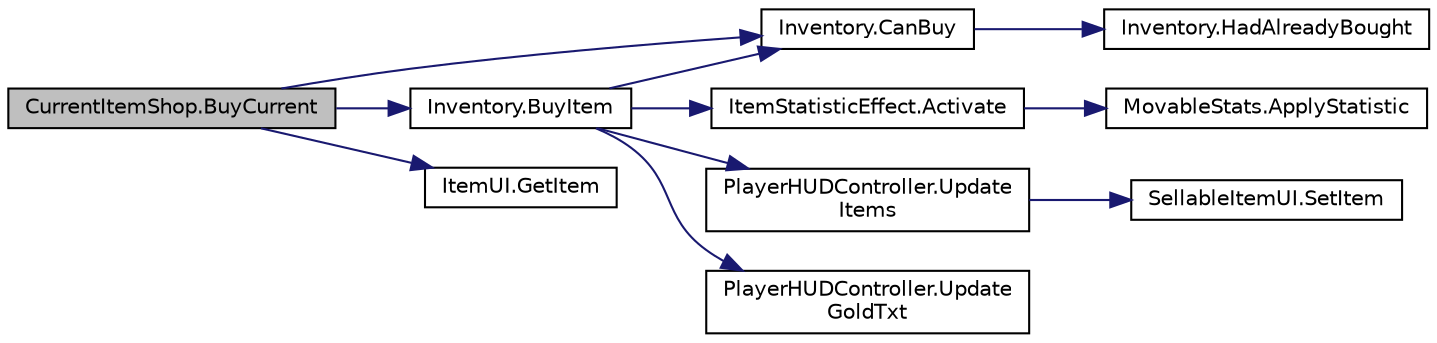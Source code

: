 digraph "CurrentItemShop.BuyCurrent"
{
 // INTERACTIVE_SVG=YES
 // LATEX_PDF_SIZE
  edge [fontname="Helvetica",fontsize="10",labelfontname="Helvetica",labelfontsize="10"];
  node [fontname="Helvetica",fontsize="10",shape=record];
  rankdir="LR";
  Node1 [label="CurrentItemShop.BuyCurrent",height=0.2,width=0.4,color="black", fillcolor="grey75", style="filled", fontcolor="black",tooltip=" "];
  Node1 -> Node2 [color="midnightblue",fontsize="10",style="solid",fontname="Helvetica"];
  Node2 [label="Inventory.BuyItem",height=0.2,width=0.4,color="black", fillcolor="white", style="filled",URL="$class_inventory.html#a22aa6615c02eff40c88a48c96905e962",tooltip=" "];
  Node2 -> Node3 [color="midnightblue",fontsize="10",style="solid",fontname="Helvetica"];
  Node3 [label="ItemStatisticEffect.Activate",height=0.2,width=0.4,color="black", fillcolor="white", style="filled",URL="$class_item_statistic_effect.html#abbdbb3e54a3aeeb784c5aadaec695753",tooltip=" "];
  Node3 -> Node4 [color="midnightblue",fontsize="10",style="solid",fontname="Helvetica"];
  Node4 [label="MovableStats.ApplyStatistic",height=0.2,width=0.4,color="black", fillcolor="white", style="filled",URL="$class_movable_stats.html#acf1dcd4dda6a7737fd53e33c84d2f6e7",tooltip=" "];
  Node2 -> Node5 [color="midnightblue",fontsize="10",style="solid",fontname="Helvetica"];
  Node5 [label="Inventory.CanBuy",height=0.2,width=0.4,color="black", fillcolor="white", style="filled",URL="$class_inventory.html#a4eba5ec568d6e06c754b71057888fcdd",tooltip=" "];
  Node5 -> Node6 [color="midnightblue",fontsize="10",style="solid",fontname="Helvetica"];
  Node6 [label="Inventory.HadAlreadyBought",height=0.2,width=0.4,color="black", fillcolor="white", style="filled",URL="$class_inventory.html#a78bab4c24d6da82bdef1a27f5c33934e",tooltip=" "];
  Node2 -> Node7 [color="midnightblue",fontsize="10",style="solid",fontname="Helvetica"];
  Node7 [label="PlayerHUDController.Update\lGoldTxt",height=0.2,width=0.4,color="black", fillcolor="white", style="filled",URL="$class_player_h_u_d_controller.html#aeef77dcdfaf1c9b719e4350c17c88fa5",tooltip=" "];
  Node2 -> Node8 [color="midnightblue",fontsize="10",style="solid",fontname="Helvetica"];
  Node8 [label="PlayerHUDController.Update\lItems",height=0.2,width=0.4,color="black", fillcolor="white", style="filled",URL="$class_player_h_u_d_controller.html#ac39302aee1420d6afbc3a73805929143",tooltip=" "];
  Node8 -> Node9 [color="midnightblue",fontsize="10",style="solid",fontname="Helvetica"];
  Node9 [label="SellableItemUI.SetItem",height=0.2,width=0.4,color="black", fillcolor="white", style="filled",URL="$class_sellable_item_u_i.html#a6af430a8024bce99b71d8e5867e1c496",tooltip=" "];
  Node1 -> Node5 [color="midnightblue",fontsize="10",style="solid",fontname="Helvetica"];
  Node1 -> Node10 [color="midnightblue",fontsize="10",style="solid",fontname="Helvetica"];
  Node10 [label="ItemUI.GetItem",height=0.2,width=0.4,color="black", fillcolor="white", style="filled",URL="$class_item_u_i.html#a3621f37c3d29275407a00265d7823825",tooltip=" "];
}
